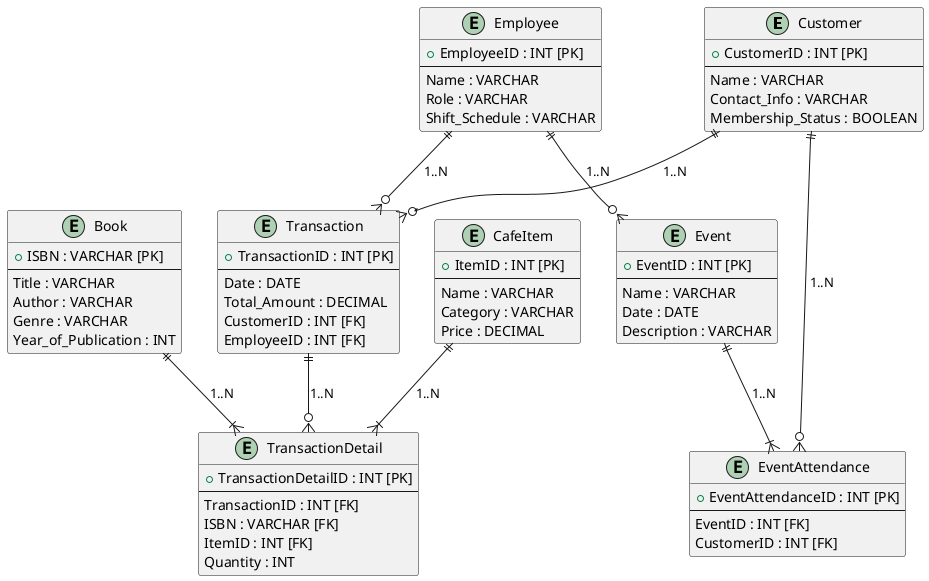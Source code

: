 @startuml
entity Customer {
  + CustomerID : INT [PK]
  --
  Name : VARCHAR
  Contact_Info : VARCHAR
  Membership_Status : BOOLEAN
}

entity Book {
  + ISBN : VARCHAR [PK]
  --
  Title : VARCHAR
  Author : VARCHAR
  Genre : VARCHAR
  Year_of_Publication : INT
}

entity CafeItem {
  + ItemID : INT [PK]
  --
  Name : VARCHAR
  Category : VARCHAR
  Price : DECIMAL
}

entity Employee {
  + EmployeeID : INT [PK]
  --
  Name : VARCHAR
  Role : VARCHAR
  Shift_Schedule : VARCHAR
}

entity Transaction {
  + TransactionID : INT [PK]
  --
  Date : DATE
  Total_Amount : DECIMAL
  CustomerID : INT [FK]
  EmployeeID : INT [FK]
}

entity Event {
  + EventID : INT [PK]
  --
  Name : VARCHAR
  Date : DATE
  Description : VARCHAR
}

entity TransactionDetail {
  + TransactionDetailID : INT [PK]
  --
  TransactionID : INT [FK]
  ISBN : VARCHAR [FK]
  ItemID : INT [FK]
  Quantity : INT
}

entity EventAttendance {
  + EventAttendanceID : INT [PK]
  --
  EventID : INT [FK]
  CustomerID : INT [FK]
}

Customer ||--o{ Transaction : "1..N"
Transaction ||--o{ TransactionDetail : "1..N"
Book ||--|{ TransactionDetail : "1..N"
CafeItem ||--|{ TransactionDetail : "1..N"
Employee ||--o{ Transaction : "1..N"
Customer ||--o{ EventAttendance : "1..N"
Event ||--|{ EventAttendance : "1..N"
Employee ||--o{ Event : "1..N"
@enduml
